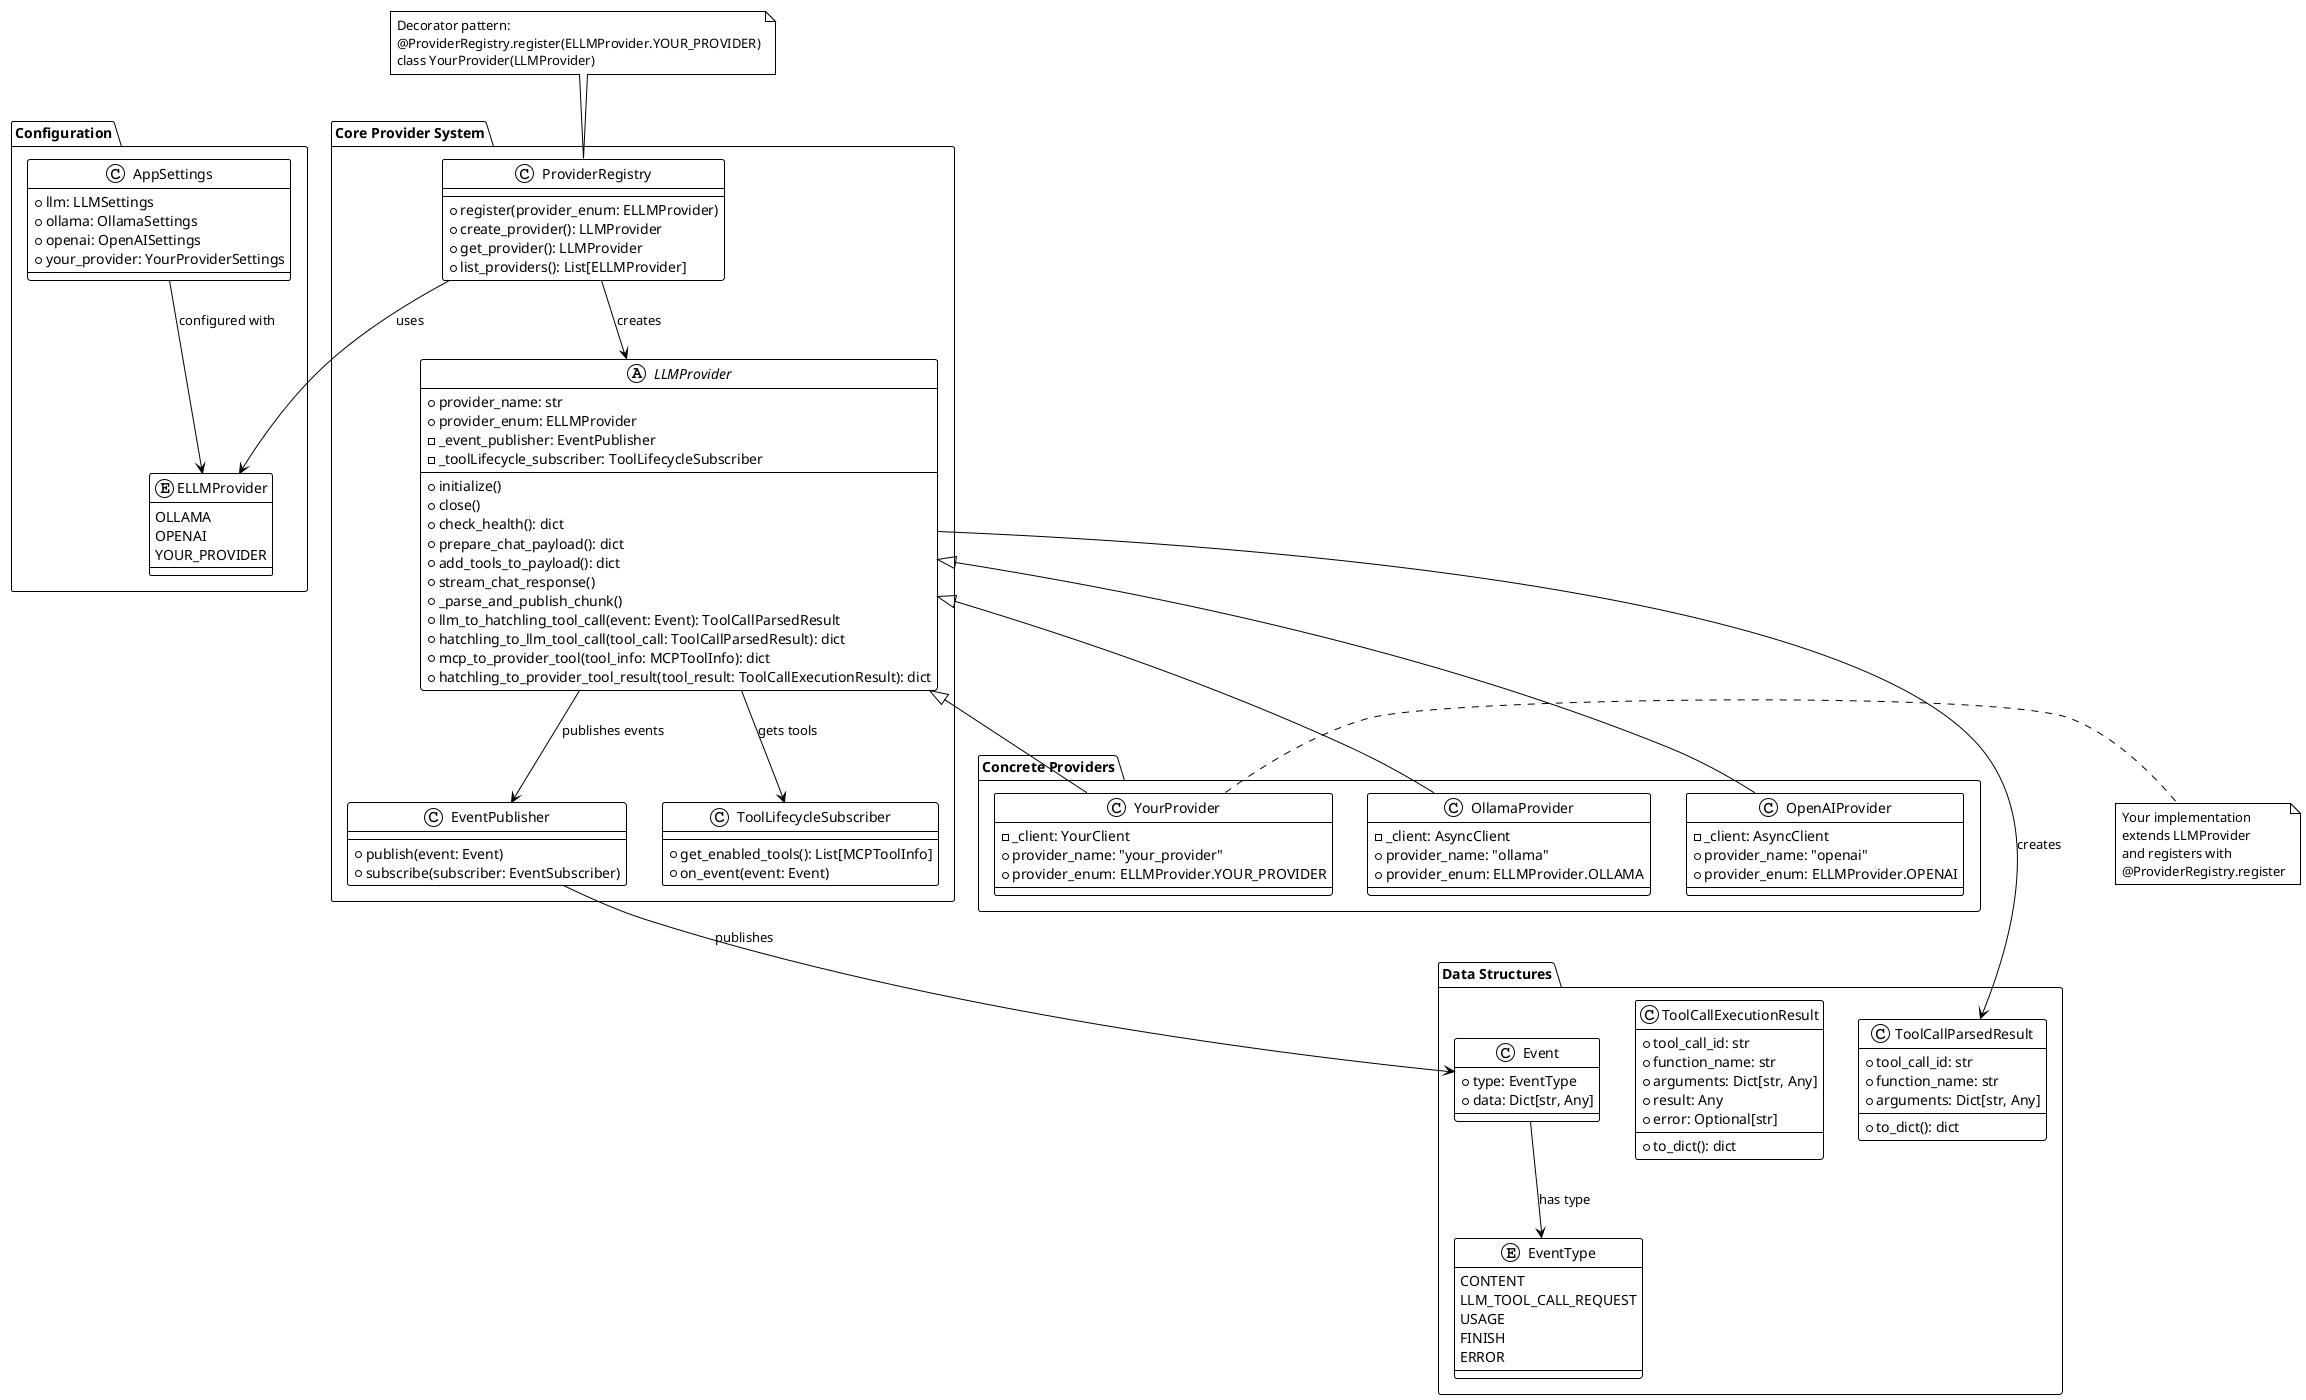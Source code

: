 @startuml llm_provider_architecture
!theme plain

package "Core Provider System" {
  abstract class LLMProvider {
  +provider_name: str
  +provider_enum: ELLMProvider
  -_event_publisher: EventPublisher
  -_toolLifecycle_subscriber: ToolLifecycleSubscriber
  +initialize()
  +close()
  +check_health(): dict
  +prepare_chat_payload(): dict
  +add_tools_to_payload(): dict
  +stream_chat_response()
  +_parse_and_publish_chunk()
  +llm_to_hatchling_tool_call(event: Event): ToolCallParsedResult
  +hatchling_to_llm_tool_call(tool_call: ToolCallParsedResult): dict
  +mcp_to_provider_tool(tool_info: MCPToolInfo): dict
  +hatchling_to_provider_tool_result(tool_result: ToolCallExecutionResult): dict
  }

  class ProviderRegistry {
    +register(provider_enum: ELLMProvider)
    +create_provider(): LLMProvider
    +get_provider(): LLMProvider
    +list_providers(): List[ELLMProvider]
  }

  class EventPublisher {
    +publish(event: Event)
    +subscribe(subscriber: EventSubscriber)
  }

  class ToolLifecycleSubscriber {
    +get_enabled_tools(): List[MCPToolInfo]
    +on_event(event: Event)
  }
}

package "Data Structures" {
  class ToolCallParsedResult {
    +tool_call_id: str
    +function_name: str
    +arguments: Dict[str, Any]
    +to_dict(): dict
  }

  class ToolCallExecutionResult {
    +tool_call_id: str
    +function_name: str
    +arguments: Dict[str, Any]
    +result: Any
    +error: Optional[str]
    +to_dict(): dict
  }

  enum EventType {
    CONTENT
    LLM_TOOL_CALL_REQUEST
    USAGE
    FINISH
    ERROR
  }

  class Event {
    +type: EventType
    +data: Dict[str, Any]
  }
}

package "Configuration" {
  enum ELLMProvider {
    OLLAMA
    OPENAI
    YOUR_PROVIDER
  }

  class AppSettings {
    +llm: LLMSettings
    +ollama: OllamaSettings
    +openai: OpenAISettings
    +your_provider: YourProviderSettings
  }
}

package "Concrete Providers" {
  class OllamaProvider {
    -_client: AsyncClient
    +provider_name: "ollama"
    +provider_enum: ELLMProvider.OLLAMA
  }

  class OpenAIProvider {
    -_client: AsyncClient
    +provider_name: "openai"
    +provider_enum: ELLMProvider.OPENAI
  }

  class YourProvider {
    -_client: YourClient
    +provider_name: "your_provider"
    +provider_enum: ELLMProvider.YOUR_PROVIDER
  }
}

' Relationships
LLMProvider <|-- OllamaProvider
LLMProvider <|-- OpenAIProvider
LLMProvider <|-- YourProvider

ProviderRegistry --> LLMProvider : creates
ProviderRegistry --> ELLMProvider : uses

LLMProvider --> EventPublisher : publishes events
LLMProvider --> ToolLifecycleSubscriber : gets tools
LLMProvider --> ToolCallParsedResult : creates

EventPublisher --> Event : publishes
Event --> EventType : has type

AppSettings --> ELLMProvider : configured with

note right of YourProvider : Your implementation\nextends LLMProvider\nand registers with\n@ProviderRegistry.register

note top of ProviderRegistry : Decorator pattern:\n@ProviderRegistry.register(ELLMProvider.YOUR_PROVIDER)\nclass YourProvider(LLMProvider)

@enduml

